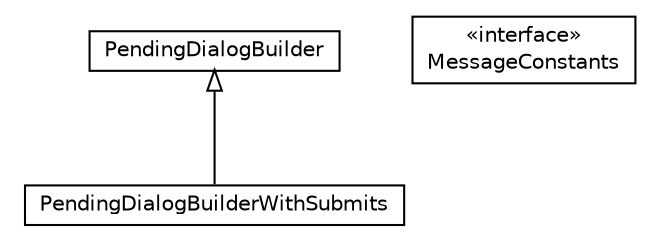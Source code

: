 #!/usr/local/bin/dot
#
# Class diagram 
# Generated by UMLGraph version R5_6-24-gf6e263 (http://www.umlgraph.org/)
#

digraph G {
	edge [fontname="Helvetica",fontsize=10,labelfontname="Helvetica",labelfontsize=10];
	node [fontname="Helvetica",fontsize=10,shape=plaintext];
	nodesep=0.25;
	ranksep=0.5;
	// org.universAAL.ui.dm.userInteraction.PendingDialogBuilder
	c1047656 [label=<<table title="org.universAAL.ui.dm.userInteraction.PendingDialogBuilder" border="0" cellborder="1" cellspacing="0" cellpadding="2" port="p" href="./PendingDialogBuilder.html">
		<tr><td><table border="0" cellspacing="0" cellpadding="1">
<tr><td align="center" balign="center"> PendingDialogBuilder </td></tr>
		</table></td></tr>
		</table>>, URL="./PendingDialogBuilder.html", fontname="Helvetica", fontcolor="black", fontsize=10.0];
	// org.universAAL.ui.dm.userInteraction.PendingDialogBuilderWithSubmits
	c1047657 [label=<<table title="org.universAAL.ui.dm.userInteraction.PendingDialogBuilderWithSubmits" border="0" cellborder="1" cellspacing="0" cellpadding="2" port="p" href="./PendingDialogBuilderWithSubmits.html">
		<tr><td><table border="0" cellspacing="0" cellpadding="1">
<tr><td align="center" balign="center"> PendingDialogBuilderWithSubmits </td></tr>
		</table></td></tr>
		</table>>, URL="./PendingDialogBuilderWithSubmits.html", fontname="Helvetica", fontcolor="black", fontsize=10.0];
	// org.universAAL.ui.dm.userInteraction.MessageConstants
	c1047658 [label=<<table title="org.universAAL.ui.dm.userInteraction.MessageConstants" border="0" cellborder="1" cellspacing="0" cellpadding="2" port="p" href="./MessageConstants.html">
		<tr><td><table border="0" cellspacing="0" cellpadding="1">
<tr><td align="center" balign="center"> &#171;interface&#187; </td></tr>
<tr><td align="center" balign="center"> MessageConstants </td></tr>
		</table></td></tr>
		</table>>, URL="./MessageConstants.html", fontname="Helvetica", fontcolor="black", fontsize=10.0];
	//org.universAAL.ui.dm.userInteraction.PendingDialogBuilderWithSubmits extends org.universAAL.ui.dm.userInteraction.PendingDialogBuilder
	c1047656:p -> c1047657:p [dir=back,arrowtail=empty];
}

